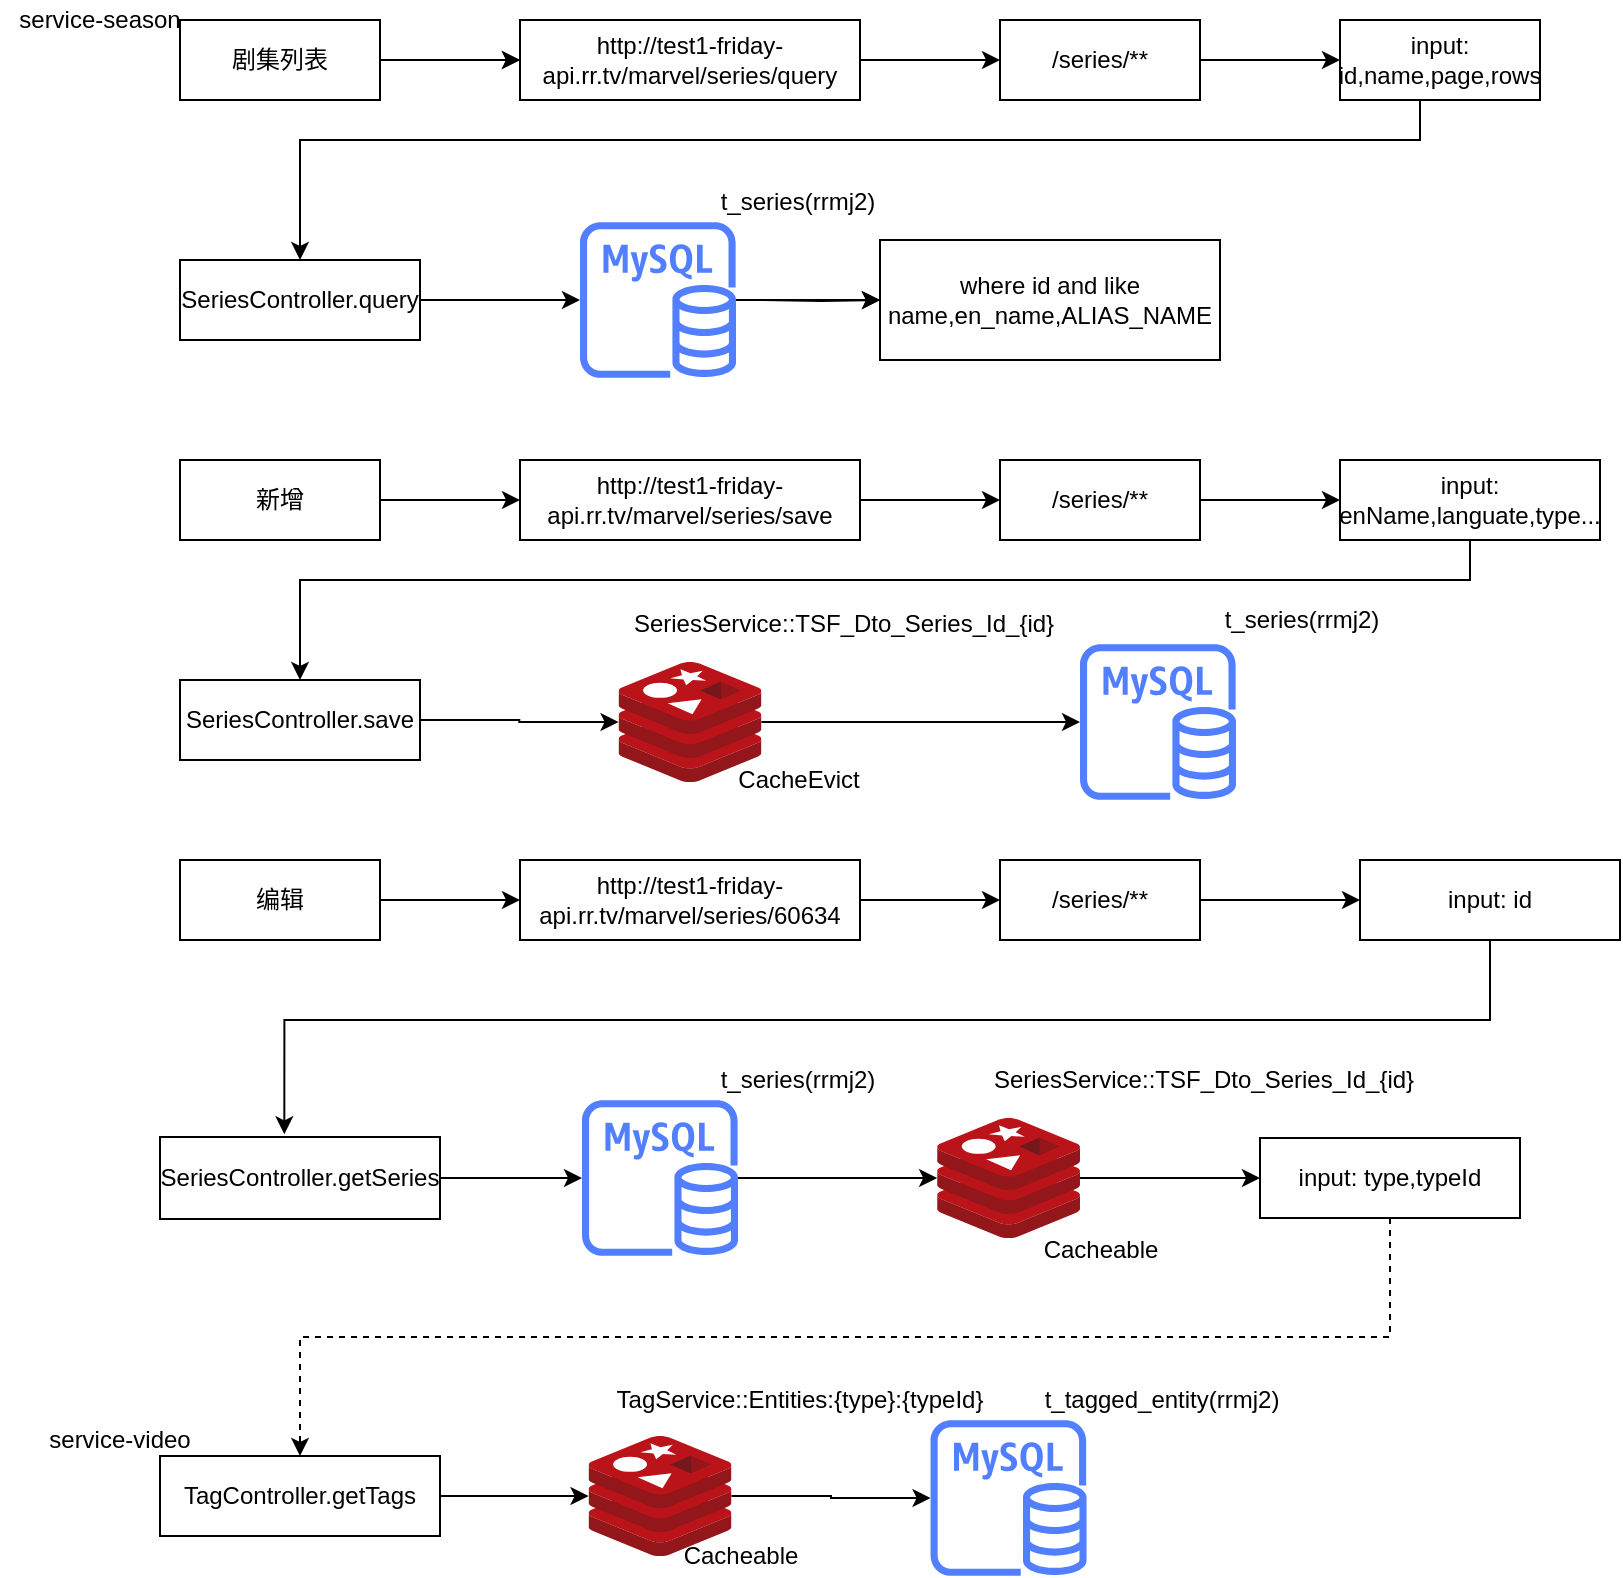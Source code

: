 <mxfile version="15.2.7" type="github">
  <diagram id="Csr34IU09_-NHf3CM74s" name="剧集列表">
    <mxGraphModel dx="2012" dy="662" grid="1" gridSize="10" guides="1" tooltips="1" connect="1" arrows="1" fold="1" page="1" pageScale="1" pageWidth="827" pageHeight="1169" math="0" shadow="0">
      <root>
        <mxCell id="0" />
        <mxCell id="1" parent="0" />
        <mxCell id="62n-EZunI8MKve4FSGAH-35" style="edgeStyle=orthogonalEdgeStyle;rounded=0;orthogonalLoop=1;jettySize=auto;html=1;entryX=0;entryY=0.5;entryDx=0;entryDy=0;" edge="1" parent="1" source="62n-EZunI8MKve4FSGAH-2" target="62n-EZunI8MKve4FSGAH-32">
          <mxGeometry relative="1" as="geometry" />
        </mxCell>
        <mxCell id="62n-EZunI8MKve4FSGAH-39" value="" style="edgeStyle=orthogonalEdgeStyle;rounded=0;orthogonalLoop=1;jettySize=auto;html=1;" edge="1" parent="1" source="62n-EZunI8MKve4FSGAH-2" target="62n-EZunI8MKve4FSGAH-32">
          <mxGeometry relative="1" as="geometry" />
        </mxCell>
        <mxCell id="62n-EZunI8MKve4FSGAH-2" value="剧集列表" style="rounded=0;whiteSpace=wrap;html=1;" vertex="1" parent="1">
          <mxGeometry x="-480" y="10" width="100" height="40" as="geometry" />
        </mxCell>
        <mxCell id="62n-EZunI8MKve4FSGAH-22" style="edgeStyle=orthogonalEdgeStyle;rounded=0;orthogonalLoop=1;jettySize=auto;html=1;exitX=1;exitY=0.5;exitDx=0;exitDy=0;" edge="1" parent="1" source="62n-EZunI8MKve4FSGAH-21" target="62n-EZunI8MKve4FSGAH-54">
          <mxGeometry relative="1" as="geometry">
            <mxPoint x="-290.0" y="150" as="targetPoint" />
          </mxGeometry>
        </mxCell>
        <mxCell id="62n-EZunI8MKve4FSGAH-21" value="SeriesController.query" style="rounded=0;whiteSpace=wrap;html=1;" vertex="1" parent="1">
          <mxGeometry x="-480" y="130" width="120" height="40" as="geometry" />
        </mxCell>
        <mxCell id="62n-EZunI8MKve4FSGAH-28" style="edgeStyle=orthogonalEdgeStyle;rounded=0;orthogonalLoop=1;jettySize=auto;html=1;exitX=1;exitY=0.5;exitDx=0;exitDy=0;exitPerimeter=0;" edge="1" parent="1" target="62n-EZunI8MKve4FSGAH-27">
          <mxGeometry relative="1" as="geometry">
            <mxPoint x="-190.0" y="150" as="sourcePoint" />
          </mxGeometry>
        </mxCell>
        <mxCell id="62n-EZunI8MKve4FSGAH-27" value="where id and like name,en_name,ALIAS_NAME" style="rounded=0;whiteSpace=wrap;html=1;" vertex="1" parent="1">
          <mxGeometry x="-130" y="120" width="170" height="60" as="geometry" />
        </mxCell>
        <mxCell id="62n-EZunI8MKve4FSGAH-36" style="edgeStyle=orthogonalEdgeStyle;rounded=0;orthogonalLoop=1;jettySize=auto;html=1;" edge="1" parent="1" source="62n-EZunI8MKve4FSGAH-32">
          <mxGeometry relative="1" as="geometry">
            <mxPoint x="-70.0" y="30" as="targetPoint" />
          </mxGeometry>
        </mxCell>
        <mxCell id="62n-EZunI8MKve4FSGAH-32" value="http://test1-friday-api.rr.tv/marvel/series/query" style="rounded=0;whiteSpace=wrap;html=1;" vertex="1" parent="1">
          <mxGeometry x="-310" y="10" width="170" height="40" as="geometry" />
        </mxCell>
        <mxCell id="62n-EZunI8MKve4FSGAH-37" style="edgeStyle=orthogonalEdgeStyle;rounded=0;orthogonalLoop=1;jettySize=auto;html=1;entryX=0;entryY=0.5;entryDx=0;entryDy=0;" edge="1" parent="1" source="62n-EZunI8MKve4FSGAH-33" target="62n-EZunI8MKve4FSGAH-34">
          <mxGeometry relative="1" as="geometry">
            <mxPoint x="90" y="30" as="targetPoint" />
          </mxGeometry>
        </mxCell>
        <mxCell id="62n-EZunI8MKve4FSGAH-33" value="/series/**" style="rounded=0;whiteSpace=wrap;html=1;" vertex="1" parent="1">
          <mxGeometry x="-70" y="10" width="100" height="40" as="geometry" />
        </mxCell>
        <mxCell id="62n-EZunI8MKve4FSGAH-38" style="edgeStyle=orthogonalEdgeStyle;rounded=0;orthogonalLoop=1;jettySize=auto;html=1;entryX=0.5;entryY=0;entryDx=0;entryDy=0;" edge="1" parent="1" source="62n-EZunI8MKve4FSGAH-34" target="62n-EZunI8MKve4FSGAH-21">
          <mxGeometry relative="1" as="geometry">
            <Array as="points">
              <mxPoint x="140" y="70" />
              <mxPoint x="-420" y="70" />
            </Array>
          </mxGeometry>
        </mxCell>
        <mxCell id="62n-EZunI8MKve4FSGAH-34" value="input: id,name,page,rows" style="rounded=0;whiteSpace=wrap;html=1;" vertex="1" parent="1">
          <mxGeometry x="100" y="10" width="100" height="40" as="geometry" />
        </mxCell>
        <mxCell id="62n-EZunI8MKve4FSGAH-42" style="edgeStyle=orthogonalEdgeStyle;rounded=0;orthogonalLoop=1;jettySize=auto;html=1;" edge="1" parent="1" source="62n-EZunI8MKve4FSGAH-40" target="62n-EZunI8MKve4FSGAH-41">
          <mxGeometry relative="1" as="geometry" />
        </mxCell>
        <mxCell id="62n-EZunI8MKve4FSGAH-40" value="新增" style="rounded=0;whiteSpace=wrap;html=1;" vertex="1" parent="1">
          <mxGeometry x="-480" y="230" width="100" height="40" as="geometry" />
        </mxCell>
        <mxCell id="62n-EZunI8MKve4FSGAH-44" style="edgeStyle=orthogonalEdgeStyle;rounded=0;orthogonalLoop=1;jettySize=auto;html=1;entryX=0;entryY=0.5;entryDx=0;entryDy=0;" edge="1" parent="1" source="62n-EZunI8MKve4FSGAH-41" target="62n-EZunI8MKve4FSGAH-43">
          <mxGeometry relative="1" as="geometry" />
        </mxCell>
        <mxCell id="62n-EZunI8MKve4FSGAH-41" value="http://test1-friday-api.rr.tv/marvel/series/save" style="rounded=0;whiteSpace=wrap;html=1;" vertex="1" parent="1">
          <mxGeometry x="-310" y="230" width="170" height="40" as="geometry" />
        </mxCell>
        <mxCell id="62n-EZunI8MKve4FSGAH-46" style="edgeStyle=orthogonalEdgeStyle;rounded=0;orthogonalLoop=1;jettySize=auto;html=1;entryX=0;entryY=0.5;entryDx=0;entryDy=0;" edge="1" parent="1" source="62n-EZunI8MKve4FSGAH-43" target="62n-EZunI8MKve4FSGAH-45">
          <mxGeometry relative="1" as="geometry" />
        </mxCell>
        <mxCell id="62n-EZunI8MKve4FSGAH-43" value="/series/**" style="rounded=0;whiteSpace=wrap;html=1;" vertex="1" parent="1">
          <mxGeometry x="-70" y="230" width="100" height="40" as="geometry" />
        </mxCell>
        <mxCell id="62n-EZunI8MKve4FSGAH-62" style="edgeStyle=orthogonalEdgeStyle;rounded=0;orthogonalLoop=1;jettySize=auto;html=1;entryX=0.5;entryY=0;entryDx=0;entryDy=0;" edge="1" parent="1" source="62n-EZunI8MKve4FSGAH-45" target="62n-EZunI8MKve4FSGAH-49">
          <mxGeometry relative="1" as="geometry">
            <Array as="points">
              <mxPoint x="165" y="290" />
              <mxPoint x="-420" y="290" />
            </Array>
          </mxGeometry>
        </mxCell>
        <mxCell id="62n-EZunI8MKve4FSGAH-45" value="input: enName,languate,type..." style="rounded=0;whiteSpace=wrap;html=1;" vertex="1" parent="1">
          <mxGeometry x="100" y="230" width="130" height="40" as="geometry" />
        </mxCell>
        <mxCell id="62n-EZunI8MKve4FSGAH-48" value="service-season" style="text;html=1;strokeColor=none;fillColor=none;align=center;verticalAlign=middle;whiteSpace=wrap;rounded=0;" vertex="1" parent="1">
          <mxGeometry x="-570" width="100" height="20" as="geometry" />
        </mxCell>
        <mxCell id="62n-EZunI8MKve4FSGAH-51" style="edgeStyle=orthogonalEdgeStyle;rounded=0;orthogonalLoop=1;jettySize=auto;html=1;" edge="1" parent="1" source="62n-EZunI8MKve4FSGAH-49" target="62n-EZunI8MKve4FSGAH-50">
          <mxGeometry relative="1" as="geometry" />
        </mxCell>
        <mxCell id="62n-EZunI8MKve4FSGAH-49" value="SeriesController.save" style="rounded=0;whiteSpace=wrap;html=1;" vertex="1" parent="1">
          <mxGeometry x="-480" y="340" width="120" height="40" as="geometry" />
        </mxCell>
        <mxCell id="62n-EZunI8MKve4FSGAH-60" style="edgeStyle=orthogonalEdgeStyle;rounded=0;orthogonalLoop=1;jettySize=auto;html=1;" edge="1" parent="1" source="62n-EZunI8MKve4FSGAH-50" target="62n-EZunI8MKve4FSGAH-58">
          <mxGeometry relative="1" as="geometry" />
        </mxCell>
        <mxCell id="62n-EZunI8MKve4FSGAH-50" value="" style="sketch=0;aspect=fixed;html=1;points=[];align=center;image;fontSize=12;image=img/lib/mscae/Cache_Redis_Product.svg;" vertex="1" parent="1">
          <mxGeometry x="-260.72" y="331" width="71.43" height="60" as="geometry" />
        </mxCell>
        <mxCell id="62n-EZunI8MKve4FSGAH-55" value="" style="edgeStyle=orthogonalEdgeStyle;rounded=0;orthogonalLoop=1;jettySize=auto;html=1;" edge="1" parent="1" source="62n-EZunI8MKve4FSGAH-54" target="62n-EZunI8MKve4FSGAH-27">
          <mxGeometry relative="1" as="geometry" />
        </mxCell>
        <mxCell id="62n-EZunI8MKve4FSGAH-54" value="" style="sketch=0;outlineConnect=0;fontColor=#232F3E;gradientColor=none;fillColor=#527FFF;strokeColor=none;dashed=0;verticalLabelPosition=bottom;verticalAlign=top;align=center;html=1;fontSize=12;fontStyle=0;aspect=fixed;pointerEvents=1;shape=mxgraph.aws4.rds_mysql_instance;" vertex="1" parent="1">
          <mxGeometry x="-280" y="111" width="78" height="78" as="geometry" />
        </mxCell>
        <mxCell id="62n-EZunI8MKve4FSGAH-56" value="t_series(rrmj2)" style="text;html=1;strokeColor=none;fillColor=none;align=center;verticalAlign=middle;whiteSpace=wrap;rounded=0;" vertex="1" parent="1">
          <mxGeometry x="-212" y="91" width="82" height="20" as="geometry" />
        </mxCell>
        <mxCell id="62n-EZunI8MKve4FSGAH-57" value="SeriesService::TSF_Dto_Series_Id_{id}" style="text;html=1;strokeColor=none;fillColor=none;align=center;verticalAlign=middle;whiteSpace=wrap;rounded=0;" vertex="1" parent="1">
          <mxGeometry x="-250" y="302" width="204" height="20" as="geometry" />
        </mxCell>
        <mxCell id="62n-EZunI8MKve4FSGAH-58" value="" style="sketch=0;outlineConnect=0;fontColor=#232F3E;gradientColor=none;fillColor=#527FFF;strokeColor=none;dashed=0;verticalLabelPosition=bottom;verticalAlign=top;align=center;html=1;fontSize=12;fontStyle=0;aspect=fixed;pointerEvents=1;shape=mxgraph.aws4.rds_mysql_instance;" vertex="1" parent="1">
          <mxGeometry x="-30" y="322" width="78" height="78" as="geometry" />
        </mxCell>
        <mxCell id="62n-EZunI8MKve4FSGAH-61" value="t_series(rrmj2)" style="text;html=1;strokeColor=none;fillColor=none;align=center;verticalAlign=middle;whiteSpace=wrap;rounded=0;" vertex="1" parent="1">
          <mxGeometry x="40" y="300" width="82" height="20" as="geometry" />
        </mxCell>
        <mxCell id="62n-EZunI8MKve4FSGAH-65" style="edgeStyle=orthogonalEdgeStyle;rounded=0;orthogonalLoop=1;jettySize=auto;html=1;exitX=1;exitY=0.5;exitDx=0;exitDy=0;" edge="1" parent="1" source="62n-EZunI8MKve4FSGAH-63" target="62n-EZunI8MKve4FSGAH-64">
          <mxGeometry relative="1" as="geometry" />
        </mxCell>
        <mxCell id="62n-EZunI8MKve4FSGAH-63" value="编辑" style="rounded=0;whiteSpace=wrap;html=1;" vertex="1" parent="1">
          <mxGeometry x="-480" y="430" width="100" height="40" as="geometry" />
        </mxCell>
        <mxCell id="62n-EZunI8MKve4FSGAH-67" style="edgeStyle=orthogonalEdgeStyle;rounded=0;orthogonalLoop=1;jettySize=auto;html=1;" edge="1" parent="1" source="62n-EZunI8MKve4FSGAH-64" target="62n-EZunI8MKve4FSGAH-66">
          <mxGeometry relative="1" as="geometry" />
        </mxCell>
        <mxCell id="62n-EZunI8MKve4FSGAH-64" value="http://test1-friday-api.rr.tv/marvel/series/60634" style="rounded=0;whiteSpace=wrap;html=1;" vertex="1" parent="1">
          <mxGeometry x="-310" y="430" width="170" height="40" as="geometry" />
        </mxCell>
        <mxCell id="62n-EZunI8MKve4FSGAH-69" style="edgeStyle=orthogonalEdgeStyle;rounded=0;orthogonalLoop=1;jettySize=auto;html=1;" edge="1" parent="1" source="62n-EZunI8MKve4FSGAH-66" target="62n-EZunI8MKve4FSGAH-68">
          <mxGeometry relative="1" as="geometry" />
        </mxCell>
        <mxCell id="62n-EZunI8MKve4FSGAH-66" value="/series/**" style="rounded=0;whiteSpace=wrap;html=1;" vertex="1" parent="1">
          <mxGeometry x="-70" y="430" width="100" height="40" as="geometry" />
        </mxCell>
        <mxCell id="62n-EZunI8MKve4FSGAH-91" style="edgeStyle=orthogonalEdgeStyle;rounded=0;orthogonalLoop=1;jettySize=auto;html=1;entryX=0.444;entryY=-0.033;entryDx=0;entryDy=0;entryPerimeter=0;" edge="1" parent="1" source="62n-EZunI8MKve4FSGAH-68" target="62n-EZunI8MKve4FSGAH-70">
          <mxGeometry relative="1" as="geometry">
            <Array as="points">
              <mxPoint x="175" y="510" />
              <mxPoint x="-428" y="510" />
            </Array>
          </mxGeometry>
        </mxCell>
        <mxCell id="62n-EZunI8MKve4FSGAH-68" value="input: id" style="rounded=0;whiteSpace=wrap;html=1;" vertex="1" parent="1">
          <mxGeometry x="110" y="430" width="130" height="40" as="geometry" />
        </mxCell>
        <mxCell id="62n-EZunI8MKve4FSGAH-73" style="edgeStyle=orthogonalEdgeStyle;rounded=0;orthogonalLoop=1;jettySize=auto;html=1;" edge="1" parent="1" source="62n-EZunI8MKve4FSGAH-70" target="62n-EZunI8MKve4FSGAH-71">
          <mxGeometry relative="1" as="geometry" />
        </mxCell>
        <mxCell id="62n-EZunI8MKve4FSGAH-70" value="SeriesController.getSeries" style="rounded=0;whiteSpace=wrap;html=1;" vertex="1" parent="1">
          <mxGeometry x="-490" y="568.5" width="140" height="41" as="geometry" />
        </mxCell>
        <mxCell id="62n-EZunI8MKve4FSGAH-74" style="edgeStyle=orthogonalEdgeStyle;rounded=0;orthogonalLoop=1;jettySize=auto;html=1;" edge="1" parent="1" source="62n-EZunI8MKve4FSGAH-71" target="62n-EZunI8MKve4FSGAH-75">
          <mxGeometry relative="1" as="geometry">
            <mxPoint x="-130.0" y="589" as="targetPoint" />
          </mxGeometry>
        </mxCell>
        <mxCell id="62n-EZunI8MKve4FSGAH-71" value="" style="sketch=0;outlineConnect=0;fontColor=#232F3E;gradientColor=none;fillColor=#527FFF;strokeColor=none;dashed=0;verticalLabelPosition=bottom;verticalAlign=top;align=center;html=1;fontSize=12;fontStyle=0;aspect=fixed;pointerEvents=1;shape=mxgraph.aws4.rds_mysql_instance;" vertex="1" parent="1">
          <mxGeometry x="-279" y="550" width="78" height="78" as="geometry" />
        </mxCell>
        <mxCell id="62n-EZunI8MKve4FSGAH-72" value="t_series(rrmj2)" style="text;html=1;strokeColor=none;fillColor=none;align=center;verticalAlign=middle;whiteSpace=wrap;rounded=0;" vertex="1" parent="1">
          <mxGeometry x="-212" y="530" width="82" height="20" as="geometry" />
        </mxCell>
        <mxCell id="62n-EZunI8MKve4FSGAH-79" style="edgeStyle=orthogonalEdgeStyle;rounded=0;orthogonalLoop=1;jettySize=auto;html=1;" edge="1" parent="1" source="62n-EZunI8MKve4FSGAH-75">
          <mxGeometry relative="1" as="geometry">
            <mxPoint x="60" y="589" as="targetPoint" />
          </mxGeometry>
        </mxCell>
        <mxCell id="62n-EZunI8MKve4FSGAH-75" value="" style="sketch=0;aspect=fixed;html=1;points=[];align=center;image;fontSize=12;image=img/lib/mscae/Cache_Redis_Product.svg;" vertex="1" parent="1">
          <mxGeometry x="-101.43" y="559" width="71.43" height="60" as="geometry" />
        </mxCell>
        <mxCell id="62n-EZunI8MKve4FSGAH-76" value="SeriesService::TSF_Dto_Series_Id_{id}" style="text;html=1;strokeColor=none;fillColor=none;align=center;verticalAlign=middle;whiteSpace=wrap;rounded=0;" vertex="1" parent="1">
          <mxGeometry x="-70" y="530" width="204" height="20" as="geometry" />
        </mxCell>
        <mxCell id="62n-EZunI8MKve4FSGAH-77" value="CacheEvict" style="text;html=1;strokeColor=none;fillColor=none;align=center;verticalAlign=middle;whiteSpace=wrap;rounded=0;" vertex="1" parent="1">
          <mxGeometry x="-201" y="380" width="61" height="20" as="geometry" />
        </mxCell>
        <mxCell id="62n-EZunI8MKve4FSGAH-78" value="Cacheable" style="text;html=1;strokeColor=none;fillColor=none;align=center;verticalAlign=middle;whiteSpace=wrap;rounded=0;" vertex="1" parent="1">
          <mxGeometry x="-50.5" y="615" width="61" height="20" as="geometry" />
        </mxCell>
        <mxCell id="62n-EZunI8MKve4FSGAH-92" style="edgeStyle=orthogonalEdgeStyle;rounded=0;orthogonalLoop=1;jettySize=auto;html=1;exitX=0.5;exitY=1;exitDx=0;exitDy=0;dashed=1;" edge="1" parent="1" source="62n-EZunI8MKve4FSGAH-80" target="62n-EZunI8MKve4FSGAH-81">
          <mxGeometry relative="1" as="geometry" />
        </mxCell>
        <mxCell id="62n-EZunI8MKve4FSGAH-80" value="input: type,typeId" style="rounded=0;whiteSpace=wrap;html=1;" vertex="1" parent="1">
          <mxGeometry x="60" y="569" width="130" height="40" as="geometry" />
        </mxCell>
        <mxCell id="62n-EZunI8MKve4FSGAH-84" style="edgeStyle=orthogonalEdgeStyle;rounded=0;orthogonalLoop=1;jettySize=auto;html=1;" edge="1" parent="1" source="62n-EZunI8MKve4FSGAH-81" target="62n-EZunI8MKve4FSGAH-83">
          <mxGeometry relative="1" as="geometry" />
        </mxCell>
        <mxCell id="62n-EZunI8MKve4FSGAH-81" value="TagController.getTags" style="rounded=0;whiteSpace=wrap;html=1;" vertex="1" parent="1">
          <mxGeometry x="-490" y="728" width="140" height="40" as="geometry" />
        </mxCell>
        <mxCell id="62n-EZunI8MKve4FSGAH-82" value="service-video" style="text;html=1;strokeColor=none;fillColor=none;align=center;verticalAlign=middle;whiteSpace=wrap;rounded=0;" vertex="1" parent="1">
          <mxGeometry x="-560" y="710" width="100" height="20" as="geometry" />
        </mxCell>
        <mxCell id="62n-EZunI8MKve4FSGAH-88" style="edgeStyle=orthogonalEdgeStyle;rounded=0;orthogonalLoop=1;jettySize=auto;html=1;" edge="1" parent="1" source="62n-EZunI8MKve4FSGAH-83" target="62n-EZunI8MKve4FSGAH-87">
          <mxGeometry relative="1" as="geometry" />
        </mxCell>
        <mxCell id="62n-EZunI8MKve4FSGAH-83" value="" style="sketch=0;aspect=fixed;html=1;points=[];align=center;image;fontSize=12;image=img/lib/mscae/Cache_Redis_Product.svg;" vertex="1" parent="1">
          <mxGeometry x="-275.71" y="718" width="71.43" height="60" as="geometry" />
        </mxCell>
        <mxCell id="62n-EZunI8MKve4FSGAH-85" value="Cacheable" style="text;html=1;strokeColor=none;fillColor=none;align=center;verticalAlign=middle;whiteSpace=wrap;rounded=0;" vertex="1" parent="1">
          <mxGeometry x="-230" y="768" width="61" height="20" as="geometry" />
        </mxCell>
        <mxCell id="62n-EZunI8MKve4FSGAH-86" value="TagService::Entities:{type}:{typeId}" style="text;html=1;strokeColor=none;fillColor=none;align=center;verticalAlign=middle;whiteSpace=wrap;rounded=0;" vertex="1" parent="1">
          <mxGeometry x="-272.5" y="690" width="204" height="20" as="geometry" />
        </mxCell>
        <mxCell id="62n-EZunI8MKve4FSGAH-87" value="" style="sketch=0;outlineConnect=0;fontColor=#232F3E;gradientColor=none;fillColor=#527FFF;strokeColor=none;dashed=0;verticalLabelPosition=bottom;verticalAlign=top;align=center;html=1;fontSize=12;fontStyle=0;aspect=fixed;pointerEvents=1;shape=mxgraph.aws4.rds_mysql_instance;" vertex="1" parent="1">
          <mxGeometry x="-104.72" y="710" width="78" height="78" as="geometry" />
        </mxCell>
        <mxCell id="62n-EZunI8MKve4FSGAH-89" value="t_tagged_entity(rrmj2)" style="text;html=1;strokeColor=none;fillColor=none;align=center;verticalAlign=middle;whiteSpace=wrap;rounded=0;" vertex="1" parent="1">
          <mxGeometry x="-30" y="690" width="82" height="20" as="geometry" />
        </mxCell>
      </root>
    </mxGraphModel>
  </diagram>
</mxfile>
